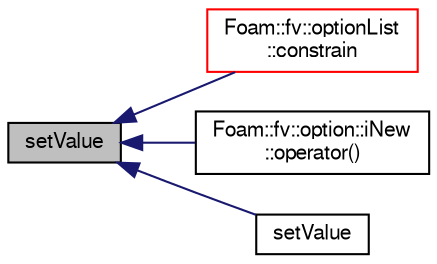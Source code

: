 digraph "setValue"
{
  bgcolor="transparent";
  edge [fontname="FreeSans",fontsize="10",labelfontname="FreeSans",labelfontsize="10"];
  node [fontname="FreeSans",fontsize="10",shape=record];
  rankdir="LR";
  Node1525 [label="setValue",height=0.2,width=0.4,color="black", fillcolor="grey75", style="filled", fontcolor="black"];
  Node1525 -> Node1526 [dir="back",color="midnightblue",fontsize="10",style="solid",fontname="FreeSans"];
  Node1526 [label="Foam::fv::optionList\l::constrain",height=0.2,width=0.4,color="red",URL="$a23454.html#ab41c286bca1d06f1df7ae33c4f45b1bd",tooltip="Apply constraints to equation. "];
  Node1525 -> Node1528 [dir="back",color="midnightblue",fontsize="10",style="solid",fontname="FreeSans"];
  Node1528 [label="Foam::fv::option::iNew\l::operator()",height=0.2,width=0.4,color="black",URL="$a23450.html#aade9db5e363d52d9f47d6ae1f680d6f9"];
  Node1525 -> Node1529 [dir="back",color="midnightblue",fontsize="10",style="solid",fontname="FreeSans"];
  Node1529 [label="setValue",height=0.2,width=0.4,color="black",URL="$a23446.html#ac4842bf62710fdacf356164c5a34d8cc",tooltip="Vector. "];
}

